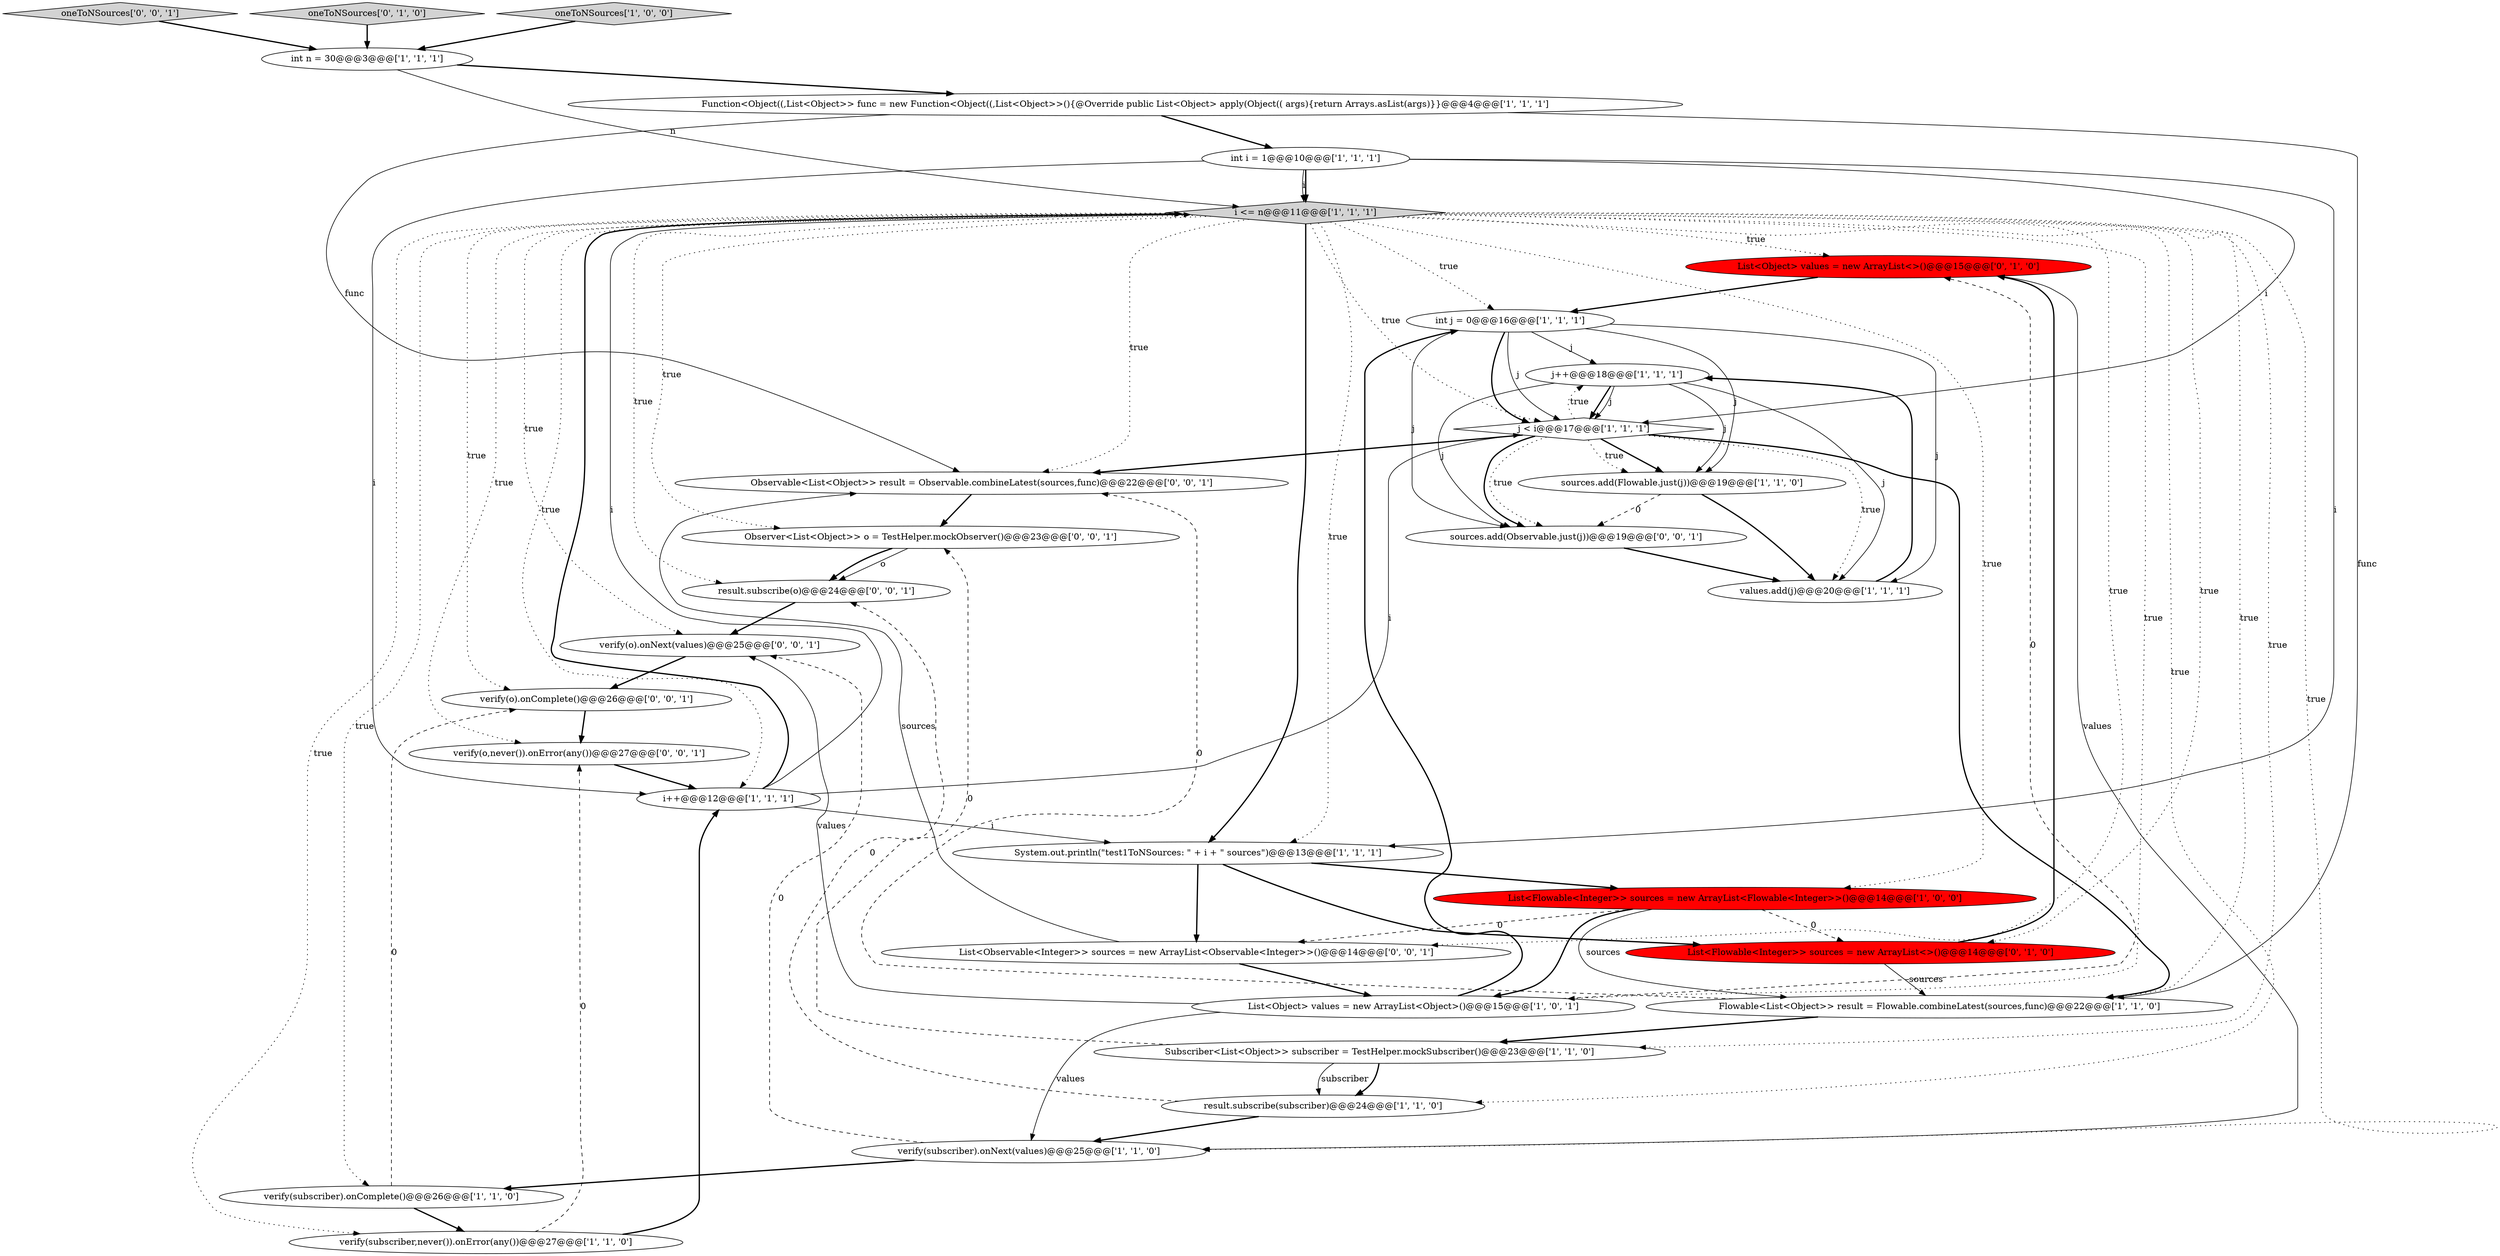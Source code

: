 digraph {
23 [style = filled, label = "oneToNSources['0', '0', '1']", fillcolor = lightgray, shape = diamond image = "AAA0AAABBB3BBB"];
20 [style = filled, label = "List<Object> values = new ArrayList<>()@@@15@@@['0', '1', '0']", fillcolor = red, shape = ellipse image = "AAA1AAABBB2BBB"];
12 [style = filled, label = "result.subscribe(subscriber)@@@24@@@['1', '1', '0']", fillcolor = white, shape = ellipse image = "AAA0AAABBB1BBB"];
9 [style = filled, label = "List<Flowable<Integer>> sources = new ArrayList<Flowable<Integer>>()@@@14@@@['1', '0', '0']", fillcolor = red, shape = ellipse image = "AAA1AAABBB1BBB"];
18 [style = filled, label = "j++@@@18@@@['1', '1', '1']", fillcolor = white, shape = ellipse image = "AAA0AAABBB1BBB"];
5 [style = filled, label = "int n = 30@@@3@@@['1', '1', '1']", fillcolor = white, shape = ellipse image = "AAA0AAABBB1BBB"];
7 [style = filled, label = "i <= n@@@11@@@['1', '1', '1']", fillcolor = lightgray, shape = diamond image = "AAA0AAABBB1BBB"];
14 [style = filled, label = "Subscriber<List<Object>> subscriber = TestHelper.mockSubscriber()@@@23@@@['1', '1', '0']", fillcolor = white, shape = ellipse image = "AAA0AAABBB1BBB"];
8 [style = filled, label = "j < i@@@17@@@['1', '1', '1']", fillcolor = white, shape = diamond image = "AAA0AAABBB1BBB"];
0 [style = filled, label = "Flowable<List<Object>> result = Flowable.combineLatest(sources,func)@@@22@@@['1', '1', '0']", fillcolor = white, shape = ellipse image = "AAA0AAABBB1BBB"];
22 [style = filled, label = "List<Flowable<Integer>> sources = new ArrayList<>()@@@14@@@['0', '1', '0']", fillcolor = red, shape = ellipse image = "AAA1AAABBB2BBB"];
29 [style = filled, label = "verify(o).onNext(values)@@@25@@@['0', '0', '1']", fillcolor = white, shape = ellipse image = "AAA0AAABBB3BBB"];
28 [style = filled, label = "result.subscribe(o)@@@24@@@['0', '0', '1']", fillcolor = white, shape = ellipse image = "AAA0AAABBB3BBB"];
21 [style = filled, label = "oneToNSources['0', '1', '0']", fillcolor = lightgray, shape = diamond image = "AAA0AAABBB2BBB"];
2 [style = filled, label = "verify(subscriber).onComplete()@@@26@@@['1', '1', '0']", fillcolor = white, shape = ellipse image = "AAA0AAABBB1BBB"];
6 [style = filled, label = "int i = 1@@@10@@@['1', '1', '1']", fillcolor = white, shape = ellipse image = "AAA0AAABBB1BBB"];
10 [style = filled, label = "int j = 0@@@16@@@['1', '1', '1']", fillcolor = white, shape = ellipse image = "AAA0AAABBB1BBB"];
27 [style = filled, label = "verify(o,never()).onError(any())@@@27@@@['0', '0', '1']", fillcolor = white, shape = ellipse image = "AAA0AAABBB3BBB"];
13 [style = filled, label = "List<Object> values = new ArrayList<Object>()@@@15@@@['1', '0', '1']", fillcolor = white, shape = ellipse image = "AAA0AAABBB1BBB"];
1 [style = filled, label = "System.out.println(\"test1ToNSources: \" + i + \" sources\")@@@13@@@['1', '1', '1']", fillcolor = white, shape = ellipse image = "AAA0AAABBB1BBB"];
25 [style = filled, label = "sources.add(Observable.just(j))@@@19@@@['0', '0', '1']", fillcolor = white, shape = ellipse image = "AAA0AAABBB3BBB"];
4 [style = filled, label = "values.add(j)@@@20@@@['1', '1', '1']", fillcolor = white, shape = ellipse image = "AAA0AAABBB1BBB"];
3 [style = filled, label = "oneToNSources['1', '0', '0']", fillcolor = lightgray, shape = diamond image = "AAA0AAABBB1BBB"];
24 [style = filled, label = "List<Observable<Integer>> sources = new ArrayList<Observable<Integer>>()@@@14@@@['0', '0', '1']", fillcolor = white, shape = ellipse image = "AAA0AAABBB3BBB"];
16 [style = filled, label = "i++@@@12@@@['1', '1', '1']", fillcolor = white, shape = ellipse image = "AAA0AAABBB1BBB"];
17 [style = filled, label = "verify(subscriber,never()).onError(any())@@@27@@@['1', '1', '0']", fillcolor = white, shape = ellipse image = "AAA0AAABBB1BBB"];
15 [style = filled, label = "sources.add(Flowable.just(j))@@@19@@@['1', '1', '0']", fillcolor = white, shape = ellipse image = "AAA0AAABBB1BBB"];
30 [style = filled, label = "Observable<List<Object>> result = Observable.combineLatest(sources,func)@@@22@@@['0', '0', '1']", fillcolor = white, shape = ellipse image = "AAA0AAABBB3BBB"];
26 [style = filled, label = "Observer<List<Object>> o = TestHelper.mockObserver()@@@23@@@['0', '0', '1']", fillcolor = white, shape = ellipse image = "AAA0AAABBB3BBB"];
11 [style = filled, label = "verify(subscriber).onNext(values)@@@25@@@['1', '1', '0']", fillcolor = white, shape = ellipse image = "AAA0AAABBB1BBB"];
19 [style = filled, label = "Function<Object((,List<Object>> func = new Function<Object((,List<Object>>(){@Override public List<Object> apply(Object(( args){return Arrays.asList(args)}}@@@4@@@['1', '1', '1']", fillcolor = white, shape = ellipse image = "AAA0AAABBB1BBB"];
31 [style = filled, label = "verify(o).onComplete()@@@26@@@['0', '0', '1']", fillcolor = white, shape = ellipse image = "AAA0AAABBB3BBB"];
8->30 [style = bold, label=""];
19->0 [style = solid, label="func"];
10->15 [style = solid, label="j"];
13->20 [style = dashed, label="0"];
16->7 [style = bold, label=""];
26->28 [style = solid, label="o"];
8->4 [style = dotted, label="true"];
14->26 [style = dashed, label="0"];
8->0 [style = bold, label=""];
0->14 [style = bold, label=""];
3->5 [style = bold, label=""];
15->25 [style = dashed, label="0"];
10->8 [style = bold, label=""];
10->25 [style = solid, label="j"];
0->30 [style = dashed, label="0"];
7->16 [style = dotted, label="true"];
7->27 [style = dotted, label="true"];
13->11 [style = solid, label="values"];
26->28 [style = bold, label=""];
7->1 [style = dotted, label="true"];
17->16 [style = bold, label=""];
6->16 [style = solid, label="i"];
17->27 [style = dashed, label="0"];
6->1 [style = solid, label="i"];
16->7 [style = solid, label="i"];
5->7 [style = solid, label="n"];
7->1 [style = bold, label=""];
7->10 [style = dotted, label="true"];
7->13 [style = dotted, label="true"];
30->26 [style = bold, label=""];
12->11 [style = bold, label=""];
4->18 [style = bold, label=""];
27->16 [style = bold, label=""];
6->7 [style = solid, label="i"];
19->6 [style = bold, label=""];
7->12 [style = dotted, label="true"];
7->29 [style = dotted, label="true"];
22->20 [style = bold, label=""];
31->27 [style = bold, label=""];
16->1 [style = solid, label="i"];
8->18 [style = dotted, label="true"];
6->7 [style = bold, label=""];
7->22 [style = dotted, label="true"];
7->8 [style = dotted, label="true"];
7->17 [style = dotted, label="true"];
16->8 [style = solid, label="i"];
24->13 [style = bold, label=""];
2->17 [style = bold, label=""];
13->10 [style = bold, label=""];
28->29 [style = bold, label=""];
18->25 [style = solid, label="j"];
7->2 [style = dotted, label="true"];
8->25 [style = dotted, label="true"];
8->15 [style = bold, label=""];
23->5 [style = bold, label=""];
7->26 [style = dotted, label="true"];
8->15 [style = dotted, label="true"];
7->31 [style = dotted, label="true"];
9->22 [style = dashed, label="0"];
7->0 [style = dotted, label="true"];
1->9 [style = bold, label=""];
19->30 [style = solid, label="func"];
5->19 [style = bold, label=""];
21->5 [style = bold, label=""];
7->11 [style = dotted, label="true"];
24->30 [style = solid, label="sources"];
9->0 [style = solid, label="sources"];
18->8 [style = bold, label=""];
10->18 [style = solid, label="j"];
7->28 [style = dotted, label="true"];
10->4 [style = solid, label="j"];
20->11 [style = solid, label="values"];
18->15 [style = solid, label="j"];
9->24 [style = dashed, label="0"];
29->31 [style = bold, label=""];
11->29 [style = dashed, label="0"];
25->4 [style = bold, label=""];
10->8 [style = solid, label="j"];
7->9 [style = dotted, label="true"];
7->24 [style = dotted, label="true"];
11->2 [style = bold, label=""];
6->8 [style = solid, label="i"];
22->0 [style = solid, label="sources"];
2->31 [style = dashed, label="0"];
20->10 [style = bold, label=""];
1->22 [style = bold, label=""];
7->20 [style = dotted, label="true"];
18->8 [style = solid, label="j"];
1->24 [style = bold, label=""];
12->28 [style = dashed, label="0"];
14->12 [style = bold, label=""];
15->4 [style = bold, label=""];
13->29 [style = solid, label="values"];
14->12 [style = solid, label="subscriber"];
7->30 [style = dotted, label="true"];
18->4 [style = solid, label="j"];
8->25 [style = bold, label=""];
9->13 [style = bold, label=""];
7->14 [style = dotted, label="true"];
}

